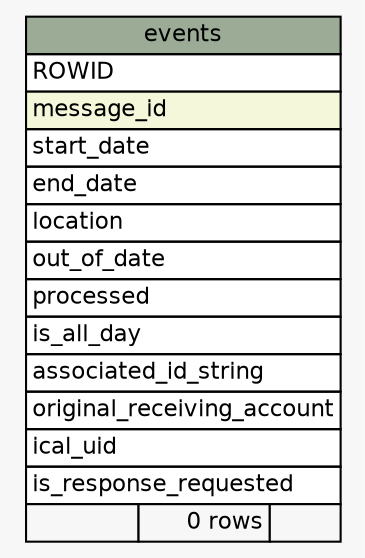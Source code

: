 // dot 2.26.3 on Mac OS X 10.7.2
// SchemaSpy rev 590
digraph "events" {
  graph [
    rankdir="RL"
    bgcolor="#f7f7f7"
    nodesep="0.18"
    ranksep="0.46"
    fontname="Helvetica"
    fontsize="11"
  ];
  node [
    fontname="Helvetica"
    fontsize="11"
    shape="plaintext"
  ];
  edge [
    arrowsize="0.8"
  ];
  "events" [
    label=<
    <TABLE BORDER="0" CELLBORDER="1" CELLSPACING="0" BGCOLOR="#ffffff">
      <TR><TD COLSPAN="3" BGCOLOR="#9bab96" ALIGN="CENTER">events</TD></TR>
      <TR><TD PORT="ROWID" COLSPAN="3" ALIGN="LEFT">ROWID</TD></TR>
      <TR><TD PORT="message_id" COLSPAN="3" BGCOLOR="#f4f7da" ALIGN="LEFT">message_id</TD></TR>
      <TR><TD PORT="start_date" COLSPAN="3" ALIGN="LEFT">start_date</TD></TR>
      <TR><TD PORT="end_date" COLSPAN="3" ALIGN="LEFT">end_date</TD></TR>
      <TR><TD PORT="location" COLSPAN="3" ALIGN="LEFT">location</TD></TR>
      <TR><TD PORT="out_of_date" COLSPAN="3" ALIGN="LEFT">out_of_date</TD></TR>
      <TR><TD PORT="processed" COLSPAN="3" ALIGN="LEFT">processed</TD></TR>
      <TR><TD PORT="is_all_day" COLSPAN="3" ALIGN="LEFT">is_all_day</TD></TR>
      <TR><TD PORT="associated_id_string" COLSPAN="3" ALIGN="LEFT">associated_id_string</TD></TR>
      <TR><TD PORT="original_receiving_account" COLSPAN="3" ALIGN="LEFT">original_receiving_account</TD></TR>
      <TR><TD PORT="ical_uid" COLSPAN="3" ALIGN="LEFT">ical_uid</TD></TR>
      <TR><TD PORT="is_response_requested" COLSPAN="3" ALIGN="LEFT">is_response_requested</TD></TR>
      <TR><TD ALIGN="LEFT" BGCOLOR="#f7f7f7">  </TD><TD ALIGN="RIGHT" BGCOLOR="#f7f7f7">0 rows</TD><TD ALIGN="RIGHT" BGCOLOR="#f7f7f7">  </TD></TR>
    </TABLE>>
    URL="tables/events.html"
    tooltip="events"
  ];
}
